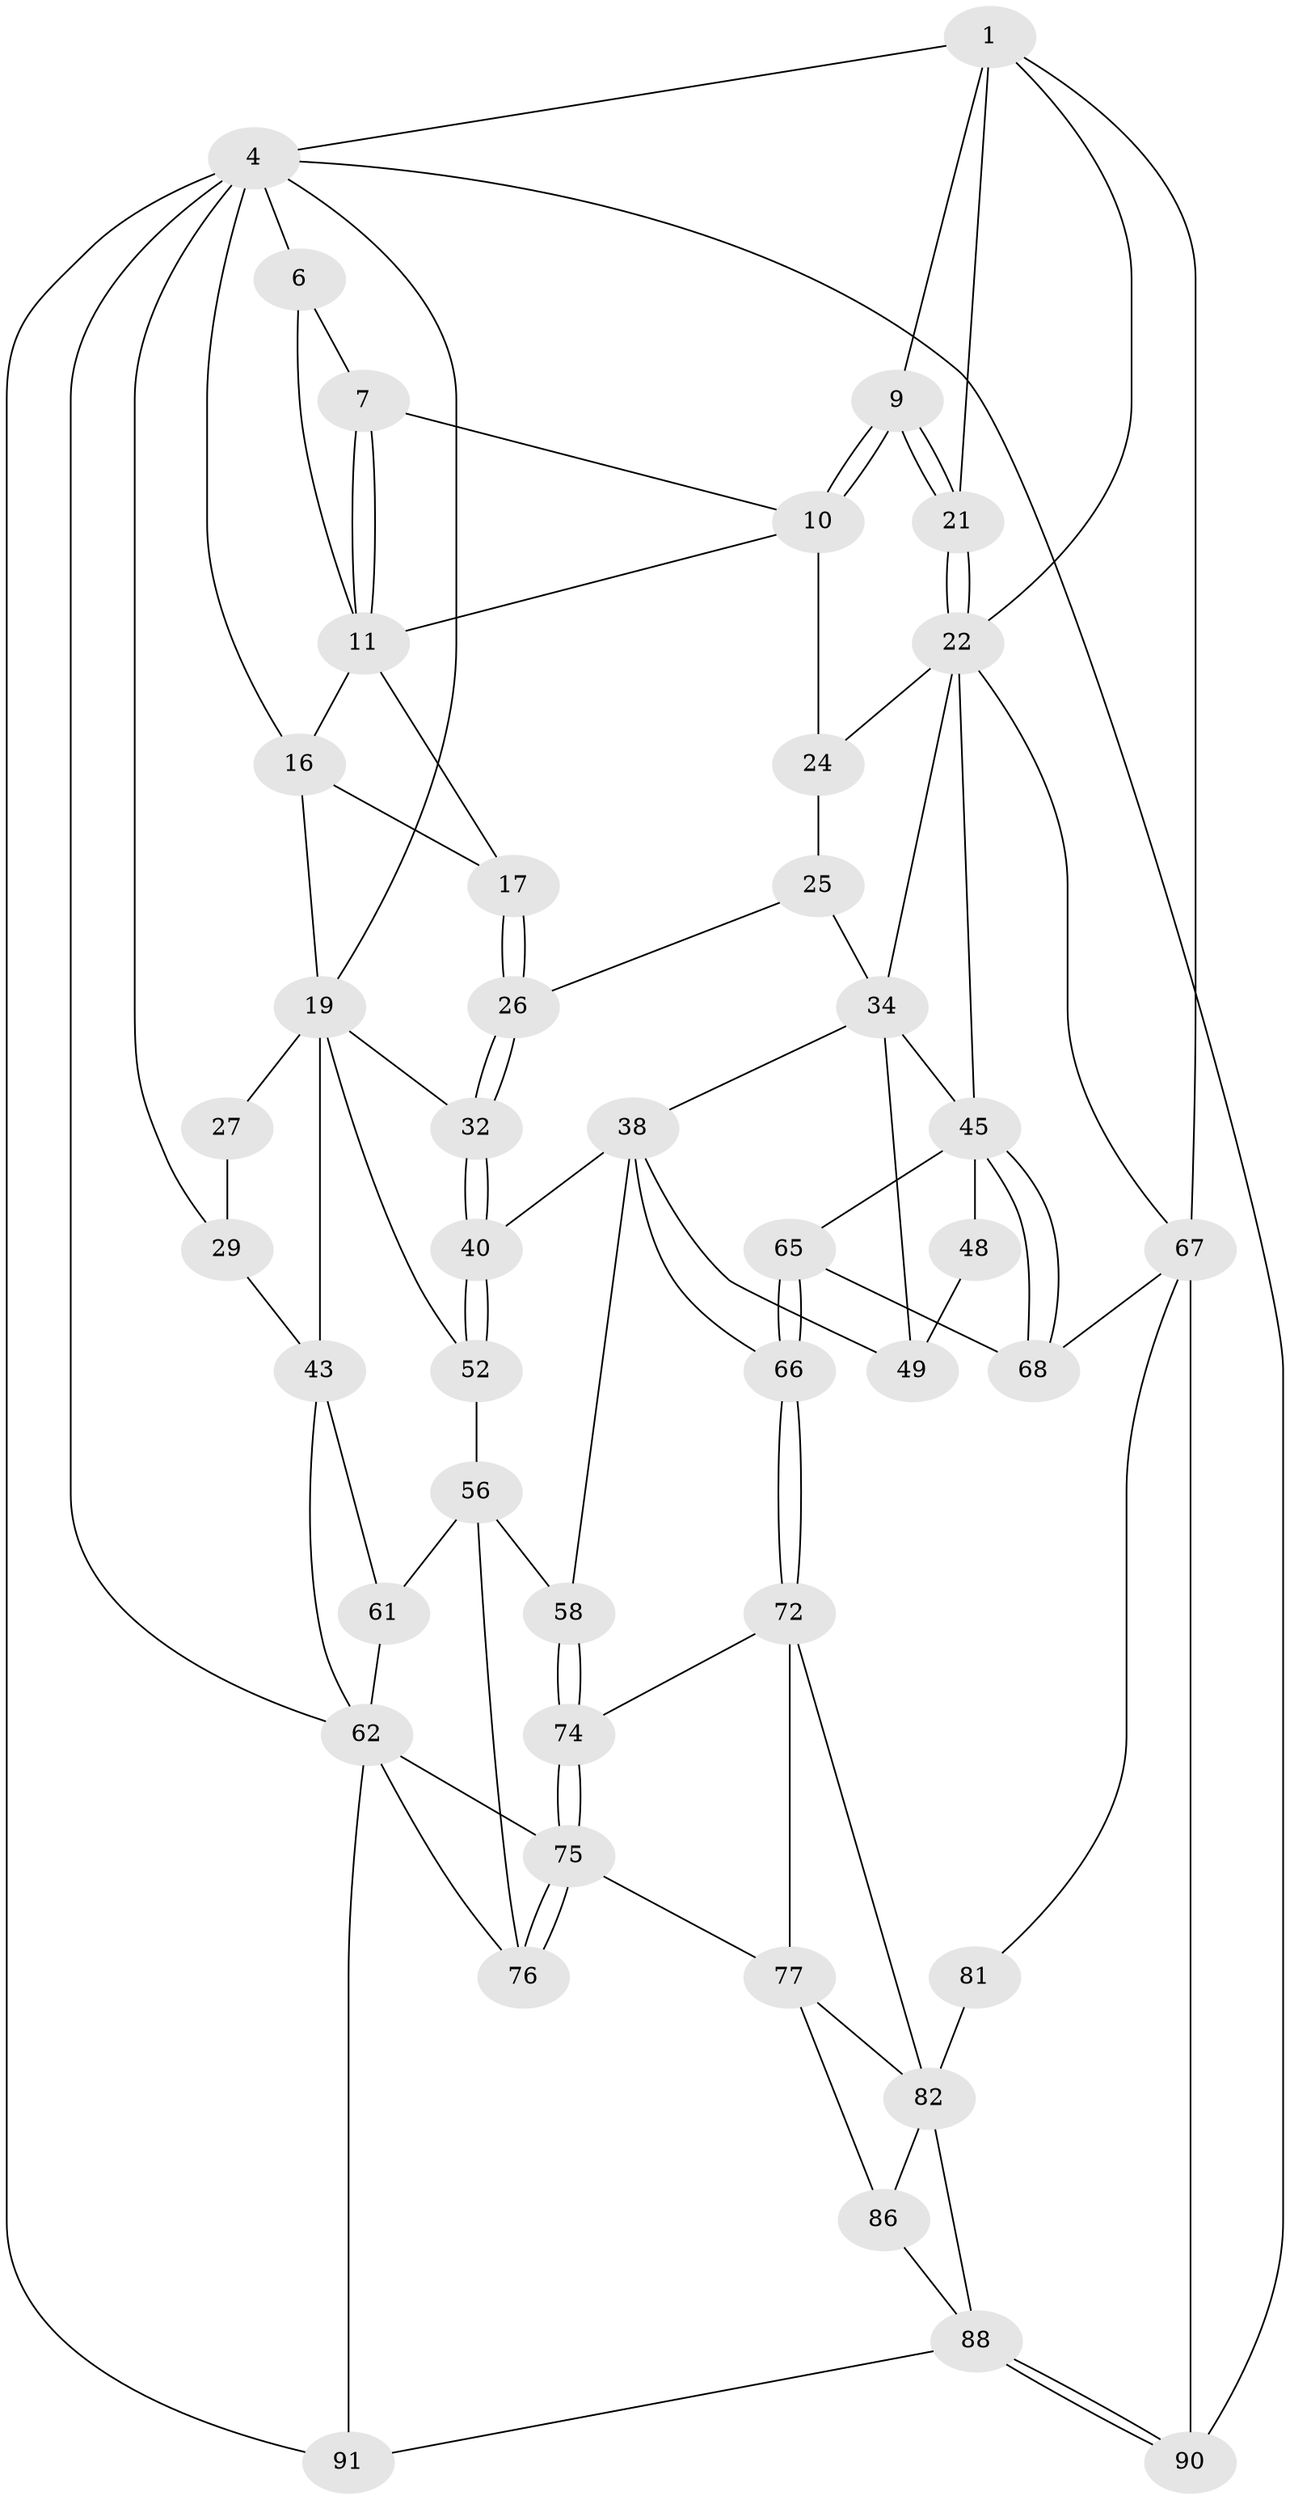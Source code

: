 // original degree distribution, {3: 0.03296703296703297, 5: 0.5164835164835165, 6: 0.21978021978021978, 4: 0.23076923076923078}
// Generated by graph-tools (version 1.1) at 2025/28/03/15/25 16:28:09]
// undirected, 45 vertices, 99 edges
graph export_dot {
graph [start="1"]
  node [color=gray90,style=filled];
  1 [pos="+0.8394618997844864+0",super="+2"];
  4 [pos="+0+0",super="+64+5"];
  6 [pos="+0.31752906905811723+0"];
  7 [pos="+0.4716106104353567+0",super="+8"];
  9 [pos="+0.6579770202372942+0.11652074204543914"];
  10 [pos="+0.620337456802378+0.04871075214410478",super="+14"];
  11 [pos="+0.45353711887254294+0.035868154430637886",super="+12"];
  16 [pos="+0.27002262354808254+0.05211722096952138",super="+18"];
  17 [pos="+0.3654399086300517+0.16529577932840653"];
  19 [pos="+0.3159989268097593+0.16985277311699548",super="+30+20"];
  21 [pos="+0.6663217294431881+0.14214399283785906"];
  22 [pos="+0.6659774208805769+0.15443441124053556",super="+23+37"];
  24 [pos="+0.549460155610899+0.14138278985222968"];
  25 [pos="+0.4154513768535387+0.19279667072560988"];
  26 [pos="+0.37672313873354696+0.1778568282497672"];
  27 [pos="+0.1827836545693172+0.11517219698639525",super="+28"];
  29 [pos="+0+0.1342146425301472"];
  32 [pos="+0.3675348900658115+0.3449205255877352"];
  34 [pos="+0.6380367909062719+0.21552492221238187",super="+35"];
  38 [pos="+0.4945356006853694+0.4340470852912237",super="+39+51"];
  40 [pos="+0.3799552164949427+0.37052036734017557"];
  43 [pos="+0.13743814022199694+0.30894425249816576",super="+54"];
  45 [pos="+0.8861395447660957+0.37142470888626355",super="+46"];
  48 [pos="+0.7639530926582991+0.39652350072245524"];
  49 [pos="+0.6344599340457697+0.2742916226323878",super="+50"];
  52 [pos="+0.2806050621917926+0.3866701708780539",super="+53"];
  56 [pos="+0.28465718281464625+0.4304615508853577",super="+59+57"];
  58 [pos="+0.4005140757329219+0.48123080253614997"];
  61 [pos="+0.024969763392571537+0.4766116564430239"];
  62 [pos="+0+0.8632137377382644",super="+69+63"];
  65 [pos="+0.6952631925914685+0.6140725279234351"];
  66 [pos="+0.6257035951070178+0.6226550415228721"];
  67 [pos="+1+0.7155168134602644",super="+71"];
  68 [pos="+0.8173416753918085+0.6323296256366165"];
  72 [pos="+0.6165061514266769+0.643884051292406",super="+73"];
  74 [pos="+0.35263298236479906+0.6150860123813824"];
  75 [pos="+0.27495905355831785+0.6975416206258438",super="+79"];
  76 [pos="+0.1738443490352014+0.6329833375729453"];
  77 [pos="+0.42542846830519454+0.7570645910499122",super="+78"];
  81 [pos="+0.7948666091203687+0.8249812493756468"];
  82 [pos="+0.6395334905122806+0.7816425715292447",super="+87+83"];
  86 [pos="+0.49164683773105294+0.8944781239330512"];
  88 [pos="+0.681130526392458+1",super="+89"];
  90 [pos="+0.9021268427446809+1"];
  91 [pos="+0.29501017093309634+1"];
  1 -- 9;
  1 -- 67;
  1 -- 4;
  1 -- 21;
  1 -- 22;
  4 -- 29;
  4 -- 90;
  4 -- 91;
  4 -- 16;
  4 -- 6;
  4 -- 62;
  4 -- 19;
  6 -- 7;
  6 -- 11;
  7 -- 11;
  7 -- 11;
  7 -- 10;
  9 -- 10;
  9 -- 10;
  9 -- 21;
  9 -- 21;
  10 -- 24;
  10 -- 11;
  11 -- 16;
  11 -- 17;
  16 -- 17;
  16 -- 19;
  17 -- 26;
  17 -- 26;
  19 -- 32;
  19 -- 52;
  19 -- 43 [weight=2];
  19 -- 27 [weight=3];
  21 -- 22;
  21 -- 22;
  22 -- 24;
  22 -- 34;
  22 -- 67;
  22 -- 45;
  24 -- 25;
  25 -- 26;
  25 -- 34;
  26 -- 32;
  26 -- 32;
  27 -- 29;
  29 -- 43;
  32 -- 40;
  32 -- 40;
  34 -- 38;
  34 -- 49;
  34 -- 45;
  38 -- 40;
  38 -- 58;
  38 -- 66;
  38 -- 49;
  40 -- 52;
  40 -- 52;
  43 -- 61;
  43 -- 62;
  45 -- 68;
  45 -- 68;
  45 -- 48;
  45 -- 65;
  48 -- 49 [weight=2];
  52 -- 56;
  56 -- 61;
  56 -- 58;
  56 -- 76;
  58 -- 74;
  58 -- 74;
  61 -- 62;
  62 -- 76;
  62 -- 91;
  62 -- 75;
  65 -- 66;
  65 -- 66;
  65 -- 68;
  66 -- 72;
  66 -- 72;
  67 -- 90 [weight=2];
  67 -- 81;
  67 -- 68;
  72 -- 82;
  72 -- 74;
  72 -- 77;
  74 -- 75;
  74 -- 75;
  75 -- 76;
  75 -- 76;
  75 -- 77;
  77 -- 86;
  77 -- 82;
  81 -- 82 [weight=2];
  82 -- 88;
  82 -- 86;
  86 -- 88;
  88 -- 90;
  88 -- 90;
  88 -- 91;
}
